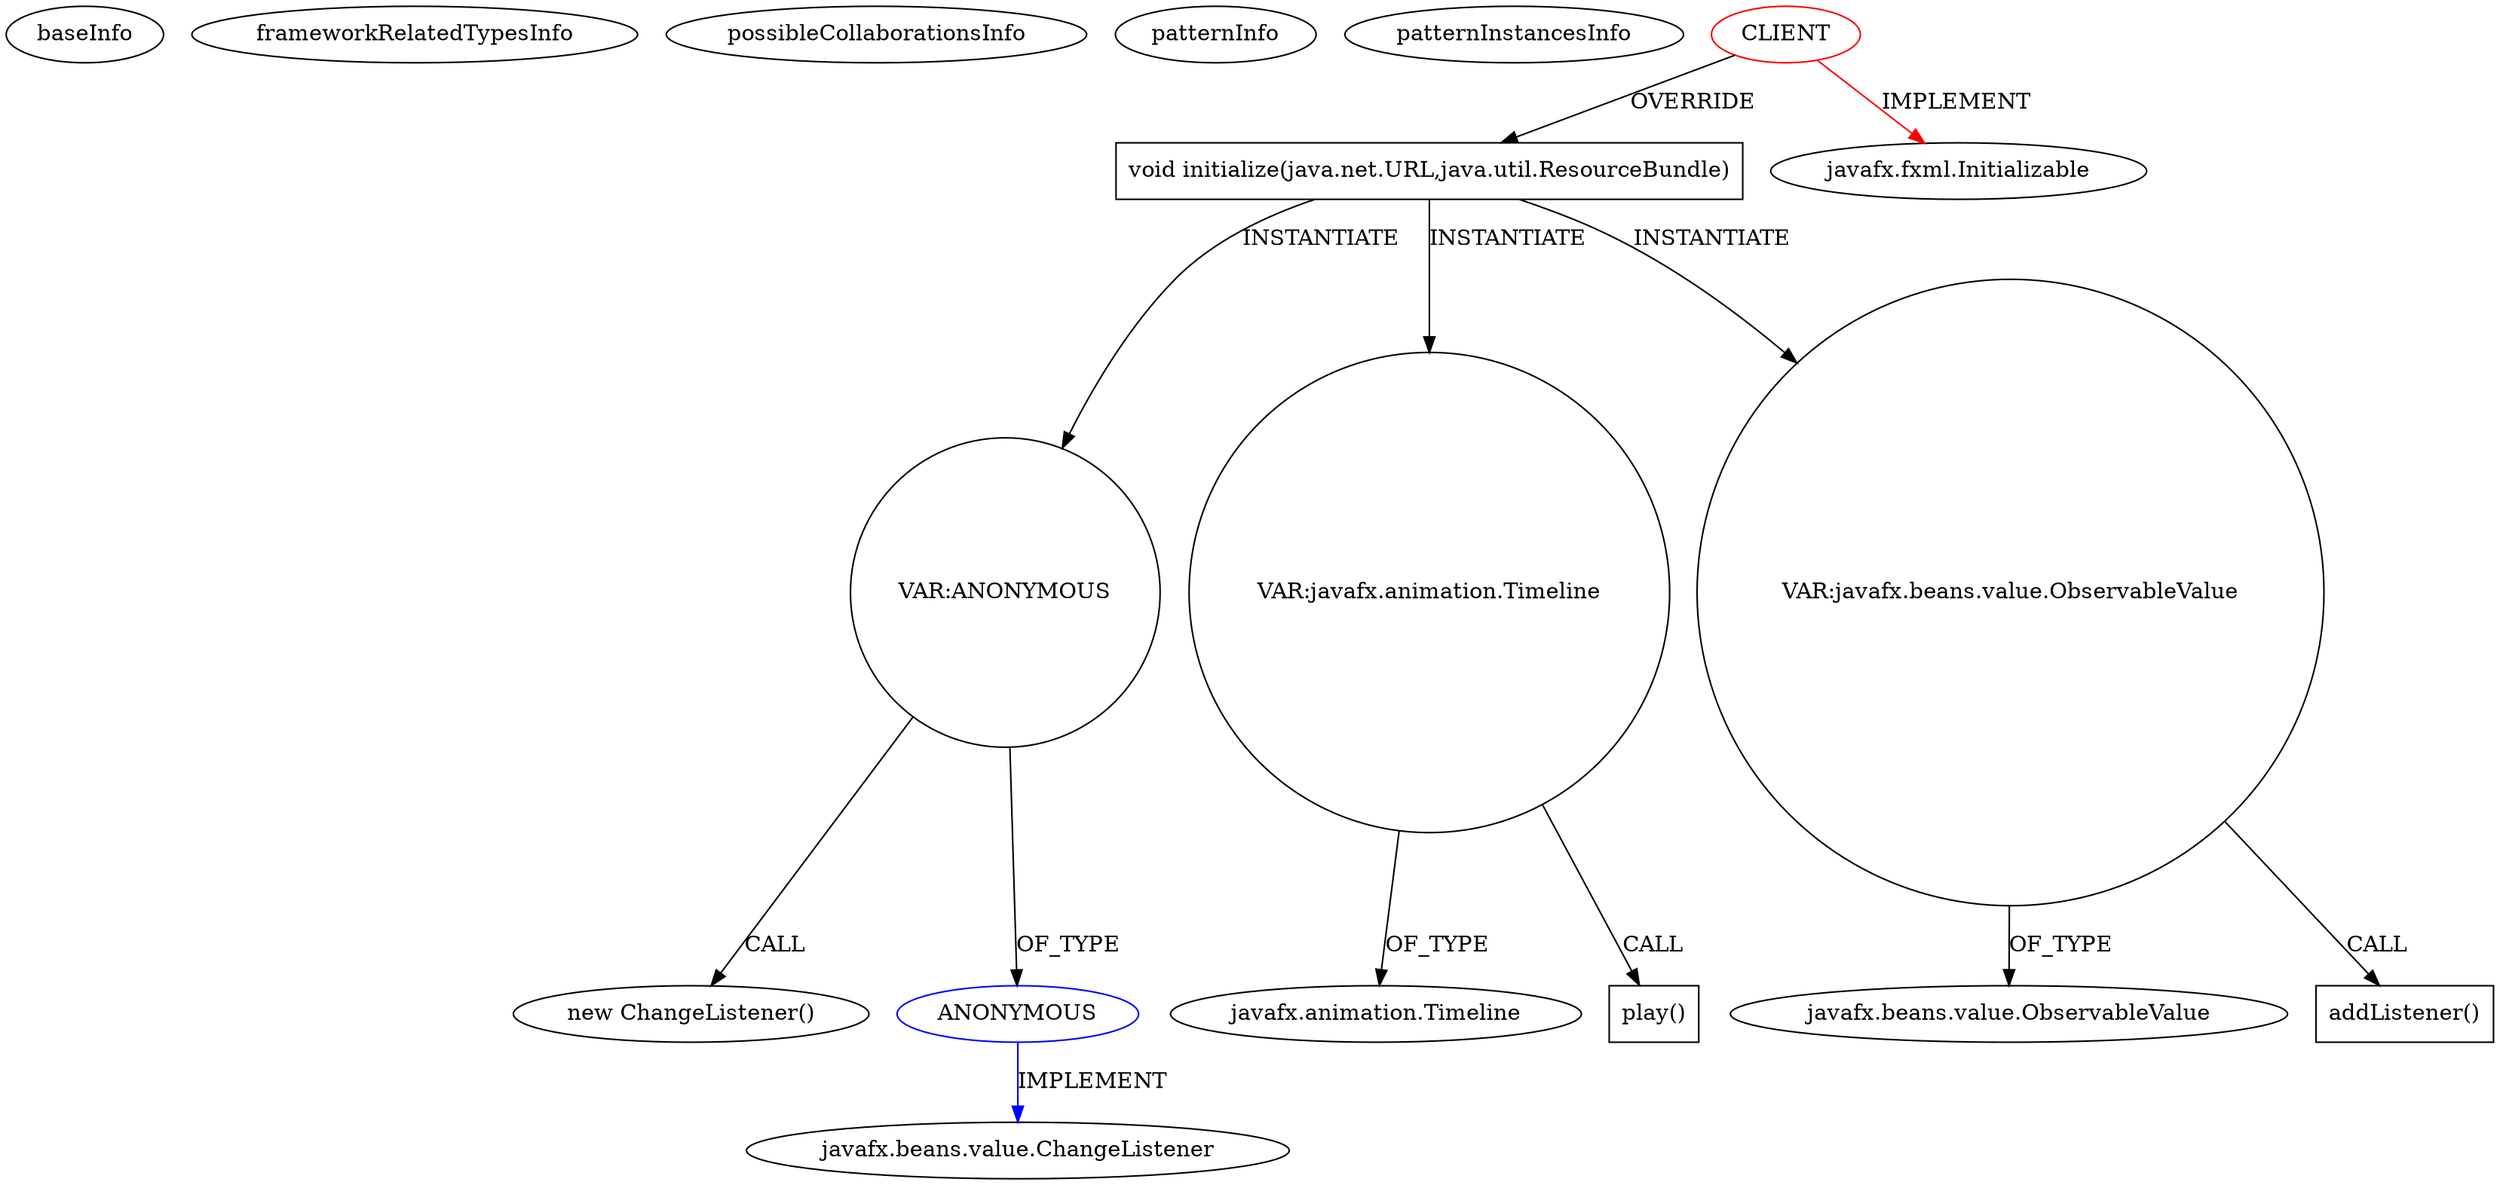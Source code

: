 digraph {
baseInfo[graphId=340,category="pattern",isAnonymous=false,possibleRelation=true]
frameworkRelatedTypesInfo[0="javafx.fxml.Initializable"]
possibleCollaborationsInfo[0="340~INSTANTIATION-OVERRIDING_METHOD_DECLARATION-~javafx.fxml.Initializable ~javafx.beans.value.ChangeListener ~false~true"]
patternInfo[frequency=2.0,patternRootClient=0]
patternInstancesInfo[0="geyrix57-Proyecto_1_Bases~/geyrix57-Proyecto_1_Bases/Proyecto_1_Bases-master/src/Control/ControlSGA.java~ControlSGA~2701",1="tarunbod-SummonCommandCreator~/tarunbod-SummonCommandCreator/SummonCommandCreator-master/src/me/FirstWorldAnarchy/scc/application/FXMLDocumentController.java~FXMLDocumentController~4474"]
182[label="new ChangeListener()",vertexType="CONSTRUCTOR_CALL",isFrameworkType=false]
183[label="VAR:ANONYMOUS",vertexType="VARIABLE_EXPRESION",isFrameworkType=false,shape=circle]
150[label="void initialize(java.net.URL,java.util.ResourceBundle)",vertexType="OVERRIDING_METHOD_DECLARATION",isFrameworkType=false,shape=box]
253[label="VAR:javafx.animation.Timeline",vertexType="VARIABLE_EXPRESION",isFrameworkType=false,shape=circle]
0[label="CLIENT",vertexType="ROOT_CLIENT_CLASS_DECLARATION",isFrameworkType=false,color=red]
184[label="ANONYMOUS",vertexType="REFERENCE_ANONYMOUS_DECLARATION",isFrameworkType=false,color=blue]
185[label="javafx.beans.value.ChangeListener",vertexType="FRAMEWORK_INTERFACE_TYPE",isFrameworkType=false]
254[label="javafx.animation.Timeline",vertexType="FRAMEWORK_CLASS_TYPE",isFrameworkType=false]
270[label="play()",vertexType="INSIDE_CALL",isFrameworkType=false,shape=box]
1[label="javafx.fxml.Initializable",vertexType="FRAMEWORK_INTERFACE_TYPE",isFrameworkType=false]
190[label="VAR:javafx.beans.value.ObservableValue",vertexType="VARIABLE_EXPRESION",isFrameworkType=false,shape=circle]
178[label="javafx.beans.value.ObservableValue",vertexType="FRAMEWORK_INTERFACE_TYPE",isFrameworkType=false]
191[label="addListener()",vertexType="INSIDE_CALL",isFrameworkType=false,shape=box]
190->191[label="CALL"]
183->182[label="CALL"]
150->183[label="INSTANTIATE"]
253->270[label="CALL"]
183->184[label="OF_TYPE"]
150->253[label="INSTANTIATE"]
150->190[label="INSTANTIATE"]
0->1[label="IMPLEMENT",color=red]
0->150[label="OVERRIDE"]
184->185[label="IMPLEMENT",color=blue]
253->254[label="OF_TYPE"]
190->178[label="OF_TYPE"]
}
